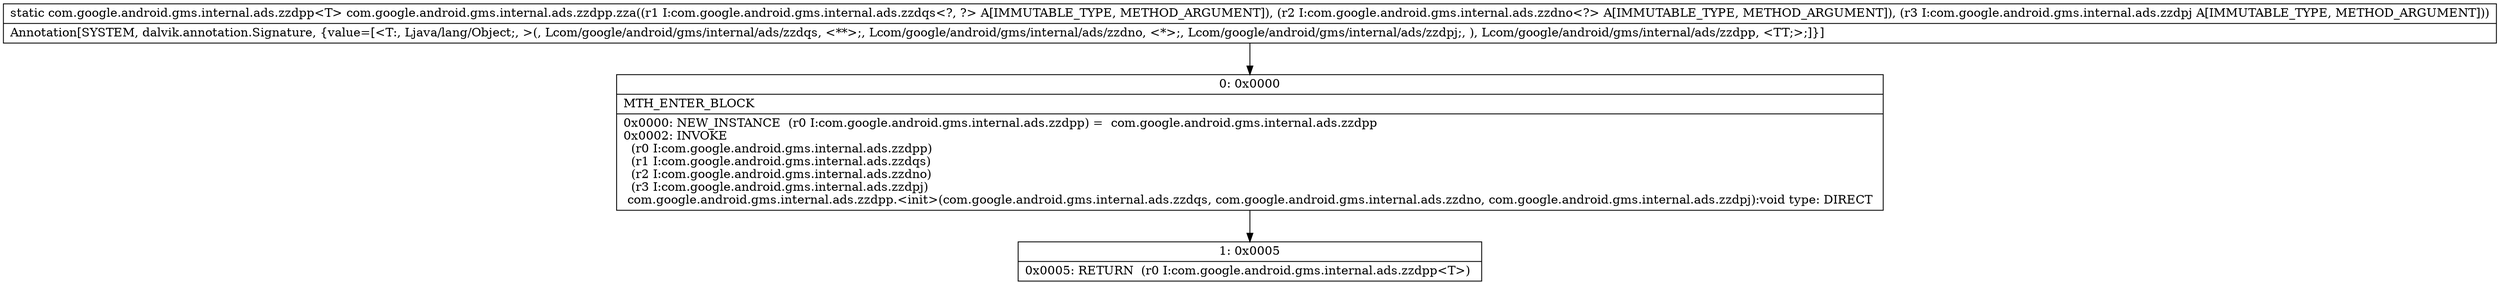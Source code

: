 digraph "CFG forcom.google.android.gms.internal.ads.zzdpp.zza(Lcom\/google\/android\/gms\/internal\/ads\/zzdqs;Lcom\/google\/android\/gms\/internal\/ads\/zzdno;Lcom\/google\/android\/gms\/internal\/ads\/zzdpj;)Lcom\/google\/android\/gms\/internal\/ads\/zzdpp;" {
Node_0 [shape=record,label="{0\:\ 0x0000|MTH_ENTER_BLOCK\l|0x0000: NEW_INSTANCE  (r0 I:com.google.android.gms.internal.ads.zzdpp) =  com.google.android.gms.internal.ads.zzdpp \l0x0002: INVOKE  \l  (r0 I:com.google.android.gms.internal.ads.zzdpp)\l  (r1 I:com.google.android.gms.internal.ads.zzdqs)\l  (r2 I:com.google.android.gms.internal.ads.zzdno)\l  (r3 I:com.google.android.gms.internal.ads.zzdpj)\l com.google.android.gms.internal.ads.zzdpp.\<init\>(com.google.android.gms.internal.ads.zzdqs, com.google.android.gms.internal.ads.zzdno, com.google.android.gms.internal.ads.zzdpj):void type: DIRECT \l}"];
Node_1 [shape=record,label="{1\:\ 0x0005|0x0005: RETURN  (r0 I:com.google.android.gms.internal.ads.zzdpp\<T\>) \l}"];
MethodNode[shape=record,label="{static com.google.android.gms.internal.ads.zzdpp\<T\> com.google.android.gms.internal.ads.zzdpp.zza((r1 I:com.google.android.gms.internal.ads.zzdqs\<?, ?\> A[IMMUTABLE_TYPE, METHOD_ARGUMENT]), (r2 I:com.google.android.gms.internal.ads.zzdno\<?\> A[IMMUTABLE_TYPE, METHOD_ARGUMENT]), (r3 I:com.google.android.gms.internal.ads.zzdpj A[IMMUTABLE_TYPE, METHOD_ARGUMENT]))  | Annotation[SYSTEM, dalvik.annotation.Signature, \{value=[\<T:, Ljava\/lang\/Object;, \>(, Lcom\/google\/android\/gms\/internal\/ads\/zzdqs, \<**\>;, Lcom\/google\/android\/gms\/internal\/ads\/zzdno, \<*\>;, Lcom\/google\/android\/gms\/internal\/ads\/zzdpj;, ), Lcom\/google\/android\/gms\/internal\/ads\/zzdpp, \<TT;\>;]\}]\l}"];
MethodNode -> Node_0;
Node_0 -> Node_1;
}

